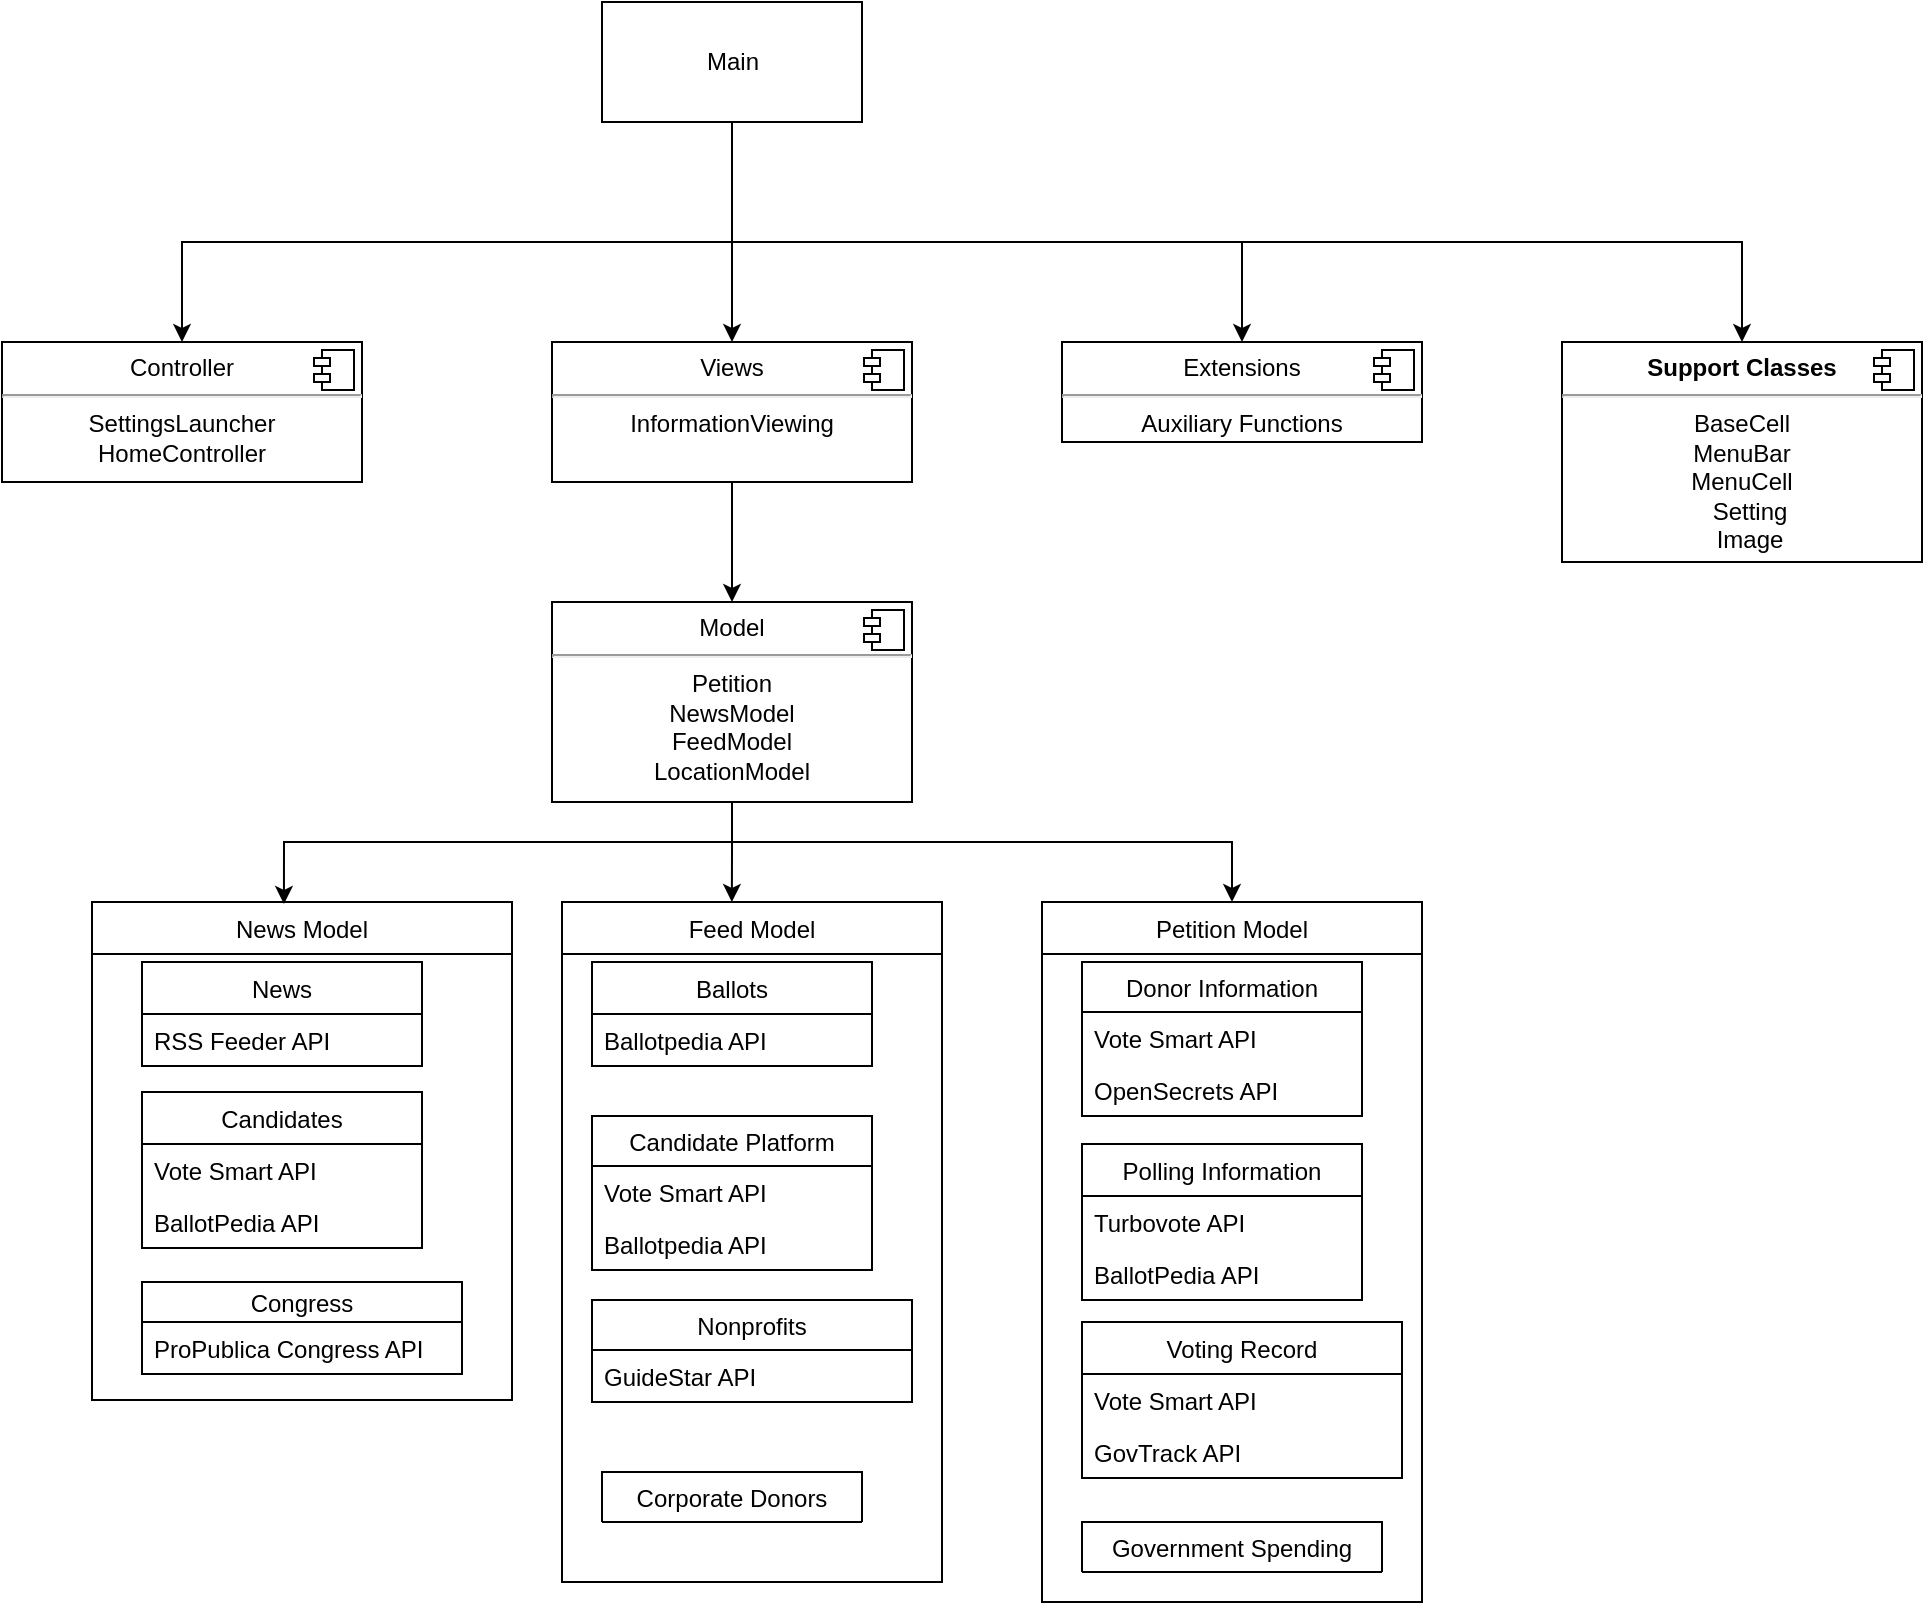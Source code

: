<mxfile version="13.1.3"><diagram id="NkviD_NyaZmuBU4l7A4_" name="Page-1"><mxGraphModel dx="2249" dy="794" grid="1" gridSize="10" guides="1" tooltips="1" connect="1" arrows="1" fold="1" page="1" pageScale="1" pageWidth="827" pageHeight="1169" math="0" shadow="0"><root><mxCell id="0"/><mxCell id="1" parent="0"/><mxCell id="jcsFHm5LUmrDVO-H5EFJ-49" style="edgeStyle=orthogonalEdgeStyle;rounded=0;orthogonalLoop=1;jettySize=auto;html=1;" edge="1" parent="1" source="jcsFHm5LUmrDVO-H5EFJ-3" target="jcsFHm5LUmrDVO-H5EFJ-9"><mxGeometry relative="1" as="geometry"><Array as="points"><mxPoint x="-55" y="160"/><mxPoint x="-330" y="160"/></Array></mxGeometry></mxCell><mxCell id="jcsFHm5LUmrDVO-H5EFJ-50" style="edgeStyle=orthogonalEdgeStyle;rounded=0;orthogonalLoop=1;jettySize=auto;html=1;entryX=0.5;entryY=0;entryDx=0;entryDy=0;" edge="1" parent="1" source="jcsFHm5LUmrDVO-H5EFJ-3" target="jcsFHm5LUmrDVO-H5EFJ-46"><mxGeometry relative="1" as="geometry"><Array as="points"><mxPoint x="-55" y="170"/><mxPoint x="-55" y="170"/></Array></mxGeometry></mxCell><mxCell id="jcsFHm5LUmrDVO-H5EFJ-51" style="edgeStyle=orthogonalEdgeStyle;rounded=0;orthogonalLoop=1;jettySize=auto;html=1;" edge="1" parent="1" source="jcsFHm5LUmrDVO-H5EFJ-3" target="jcsFHm5LUmrDVO-H5EFJ-15"><mxGeometry relative="1" as="geometry"><Array as="points"><mxPoint x="-55" y="160"/><mxPoint x="200" y="160"/></Array></mxGeometry></mxCell><mxCell id="jcsFHm5LUmrDVO-H5EFJ-52" style="edgeStyle=orthogonalEdgeStyle;rounded=0;orthogonalLoop=1;jettySize=auto;html=1;" edge="1" parent="1" source="jcsFHm5LUmrDVO-H5EFJ-3" target="jcsFHm5LUmrDVO-H5EFJ-13"><mxGeometry relative="1" as="geometry"><Array as="points"><mxPoint x="-55" y="160"/><mxPoint x="450" y="160"/></Array></mxGeometry></mxCell><mxCell id="jcsFHm5LUmrDVO-H5EFJ-3" value="Main" style="html=1;" vertex="1" parent="1"><mxGeometry x="-120" y="40" width="130" height="60" as="geometry"/></mxCell><mxCell id="jcsFHm5LUmrDVO-H5EFJ-80" style="edgeStyle=orthogonalEdgeStyle;rounded=0;orthogonalLoop=1;jettySize=auto;html=1;exitX=0.5;exitY=1;exitDx=0;exitDy=0;entryX=0.457;entryY=0.004;entryDx=0;entryDy=0;entryPerimeter=0;" edge="1" parent="1" source="jcsFHm5LUmrDVO-H5EFJ-7" target="jcsFHm5LUmrDVO-H5EFJ-67"><mxGeometry relative="1" as="geometry"><Array as="points"><mxPoint x="-55" y="460"/><mxPoint x="-279" y="460"/></Array></mxGeometry></mxCell><mxCell id="jcsFHm5LUmrDVO-H5EFJ-81" style="edgeStyle=orthogonalEdgeStyle;rounded=0;orthogonalLoop=1;jettySize=auto;html=1;entryX=0.447;entryY=0;entryDx=0;entryDy=0;entryPerimeter=0;" edge="1" parent="1" source="jcsFHm5LUmrDVO-H5EFJ-7" target="jcsFHm5LUmrDVO-H5EFJ-71"><mxGeometry relative="1" as="geometry"/></mxCell><mxCell id="jcsFHm5LUmrDVO-H5EFJ-82" style="edgeStyle=orthogonalEdgeStyle;rounded=0;orthogonalLoop=1;jettySize=auto;html=1;" edge="1" parent="1" source="jcsFHm5LUmrDVO-H5EFJ-7" target="jcsFHm5LUmrDVO-H5EFJ-75"><mxGeometry relative="1" as="geometry"><Array as="points"><mxPoint x="-55" y="460"/><mxPoint x="195" y="460"/></Array></mxGeometry></mxCell><mxCell id="jcsFHm5LUmrDVO-H5EFJ-7" value="&lt;p style=&quot;text-align: center ; margin: 6px 0px 0px&quot;&gt;Model&lt;/p&gt;&lt;hr style=&quot;text-align: center&quot;&gt;&lt;div style=&quot;text-align: center&quot;&gt;Petition&lt;/div&gt;&lt;div style=&quot;text-align: center&quot;&gt;NewsModel&lt;/div&gt;&lt;div style=&quot;text-align: center&quot;&gt;FeedModel&lt;/div&gt;&lt;div style=&quot;text-align: center&quot;&gt;LocationModel&lt;br&gt;&lt;/div&gt;" style="align=left;overflow=fill;html=1;dropTarget=0;" vertex="1" parent="1"><mxGeometry x="-145" y="340" width="180" height="100" as="geometry"/></mxCell><mxCell id="jcsFHm5LUmrDVO-H5EFJ-8" value="" style="shape=component;jettyWidth=8;jettyHeight=4;" vertex="1" parent="jcsFHm5LUmrDVO-H5EFJ-7"><mxGeometry x="1" width="20" height="20" relative="1" as="geometry"><mxPoint x="-24" y="4" as="offset"/></mxGeometry></mxCell><mxCell id="jcsFHm5LUmrDVO-H5EFJ-9" value="&lt;p style=&quot;text-align: center ; margin: 6px 0px 0px&quot;&gt;Controller&lt;/p&gt;&lt;hr style=&quot;text-align: center&quot;&gt;&lt;div style=&quot;text-align: center&quot;&gt;SettingsLauncher&lt;/div&gt;&lt;div style=&quot;text-align: center&quot;&gt;HomeController&lt;br&gt;&lt;/div&gt;" style="align=left;overflow=fill;html=1;dropTarget=0;" vertex="1" parent="1"><mxGeometry x="-420" y="210" width="180" height="70" as="geometry"/></mxCell><mxCell id="jcsFHm5LUmrDVO-H5EFJ-10" value="" style="shape=component;jettyWidth=8;jettyHeight=4;" vertex="1" parent="jcsFHm5LUmrDVO-H5EFJ-9"><mxGeometry x="1" width="20" height="20" relative="1" as="geometry"><mxPoint x="-24" y="4" as="offset"/></mxGeometry></mxCell><mxCell id="jcsFHm5LUmrDVO-H5EFJ-13" value="&lt;p style=&quot;margin: 0px ; margin-top: 6px ; text-align: center&quot;&gt;&lt;b&gt;Support Classes&lt;br&gt;&lt;/b&gt;&lt;/p&gt;&lt;hr&gt;&lt;p style=&quot;margin: 0px ; margin-left: 8px&quot;&gt;&lt;/p&gt;&lt;div style=&quot;text-align: center&quot;&gt;&lt;span&gt;BaseCell&lt;/span&gt;&lt;/div&gt;&lt;div style=&quot;text-align: center&quot;&gt;&lt;span&gt;MenuBar&lt;/span&gt;&lt;/div&gt;&lt;div style=&quot;text-align: center&quot;&gt;&lt;span&gt;MenuCell&lt;/span&gt;&lt;/div&gt;&lt;p style=&quot;text-align: center ; margin: 0px 0px 0px 8px&quot;&gt;Setting&lt;/p&gt;&lt;p style=&quot;text-align: center ; margin: 0px 0px 0px 8px&quot;&gt;Image&lt;br&gt;&lt;/p&gt;&lt;p style=&quot;margin: 0px ; margin-left: 8px&quot;&gt;&lt;br&gt;&lt;/p&gt;" style="align=left;overflow=fill;html=1;dropTarget=0;" vertex="1" parent="1"><mxGeometry x="360" y="210" width="180" height="110" as="geometry"/></mxCell><mxCell id="jcsFHm5LUmrDVO-H5EFJ-14" value="" style="shape=component;jettyWidth=8;jettyHeight=4;" vertex="1" parent="jcsFHm5LUmrDVO-H5EFJ-13"><mxGeometry x="1" width="20" height="20" relative="1" as="geometry"><mxPoint x="-24" y="4" as="offset"/></mxGeometry></mxCell><mxCell id="jcsFHm5LUmrDVO-H5EFJ-15" value="&lt;p style=&quot;text-align: center ; margin: 6px 0px 0px&quot;&gt;Extensions&lt;/p&gt;&lt;hr style=&quot;text-align: center&quot;&gt;&lt;p style=&quot;margin: 0px ; margin-left: 8px&quot;&gt;&lt;/p&gt;&lt;div style=&quot;text-align: center&quot;&gt;&lt;span&gt;Auxiliary Functions&lt;/span&gt;&lt;/div&gt;&lt;div style=&quot;text-align: center&quot;&gt;&lt;span&gt;&amp;nbsp;&lt;/span&gt;&lt;/div&gt;&lt;br&gt;&lt;p&gt;&lt;/p&gt;" style="align=left;overflow=fill;html=1;dropTarget=0;" vertex="1" parent="1"><mxGeometry x="110" y="210" width="180" height="50" as="geometry"/></mxCell><mxCell id="jcsFHm5LUmrDVO-H5EFJ-16" value="" style="shape=component;jettyWidth=8;jettyHeight=4;" vertex="1" parent="jcsFHm5LUmrDVO-H5EFJ-15"><mxGeometry x="1" width="20" height="20" relative="1" as="geometry"><mxPoint x="-24" y="4" as="offset"/></mxGeometry></mxCell><mxCell id="jcsFHm5LUmrDVO-H5EFJ-53" style="edgeStyle=orthogonalEdgeStyle;rounded=0;orthogonalLoop=1;jettySize=auto;html=1;" edge="1" parent="1" source="jcsFHm5LUmrDVO-H5EFJ-46" target="jcsFHm5LUmrDVO-H5EFJ-7"><mxGeometry relative="1" as="geometry"/></mxCell><mxCell id="jcsFHm5LUmrDVO-H5EFJ-46" value="&lt;p style=&quot;text-align: center ; margin: 6px 0px 0px&quot;&gt;Views&lt;/p&gt;&lt;hr style=&quot;text-align: center&quot;&gt;&lt;div style=&quot;text-align: center&quot;&gt;InformationViewing&lt;/div&gt;" style="align=left;overflow=fill;html=1;dropTarget=0;" vertex="1" parent="1"><mxGeometry x="-145" y="210" width="180" height="70" as="geometry"/></mxCell><mxCell id="jcsFHm5LUmrDVO-H5EFJ-47" value="" style="shape=component;jettyWidth=8;jettyHeight=4;" vertex="1" parent="jcsFHm5LUmrDVO-H5EFJ-46"><mxGeometry x="1" width="20" height="20" relative="1" as="geometry"><mxPoint x="-24" y="4" as="offset"/></mxGeometry></mxCell><mxCell id="jcsFHm5LUmrDVO-H5EFJ-17" value="News" style="swimlane;fontStyle=0;childLayout=stackLayout;horizontal=1;startSize=26;fillColor=none;horizontalStack=0;resizeParent=1;resizeParentMax=0;resizeLast=0;collapsible=1;marginBottom=0;" vertex="1" parent="1"><mxGeometry x="-350" y="520" width="140" height="52" as="geometry"><mxRectangle x="-350" y="520" width="60" height="26" as="alternateBounds"/></mxGeometry></mxCell><mxCell id="jcsFHm5LUmrDVO-H5EFJ-18" value="RSS Feeder API" style="text;strokeColor=none;fillColor=none;align=left;verticalAlign=top;spacingLeft=4;spacingRight=4;overflow=hidden;rotatable=0;points=[[0,0.5],[1,0.5]];portConstraint=eastwest;" vertex="1" parent="jcsFHm5LUmrDVO-H5EFJ-17"><mxGeometry y="26" width="140" height="26" as="geometry"/></mxCell><mxCell id="jcsFHm5LUmrDVO-H5EFJ-23" value="Candidates" style="swimlane;fontStyle=0;childLayout=stackLayout;horizontal=1;startSize=26;fillColor=none;horizontalStack=0;resizeParent=1;resizeParentMax=0;resizeLast=0;collapsible=1;marginBottom=0;" vertex="1" parent="1"><mxGeometry x="-350" y="585" width="140" height="78" as="geometry"><mxRectangle x="-350" y="585" width="90" height="26" as="alternateBounds"/></mxGeometry></mxCell><mxCell id="jcsFHm5LUmrDVO-H5EFJ-24" value="Vote Smart API" style="text;strokeColor=none;fillColor=none;align=left;verticalAlign=top;spacingLeft=4;spacingRight=4;overflow=hidden;rotatable=0;points=[[0,0.5],[1,0.5]];portConstraint=eastwest;" vertex="1" parent="jcsFHm5LUmrDVO-H5EFJ-23"><mxGeometry y="26" width="140" height="26" as="geometry"/></mxCell><mxCell id="jcsFHm5LUmrDVO-H5EFJ-25" value="BallotPedia API" style="text;strokeColor=none;fillColor=none;align=left;verticalAlign=top;spacingLeft=4;spacingRight=4;overflow=hidden;rotatable=0;points=[[0,0.5],[1,0.5]];portConstraint=eastwest;" vertex="1" parent="jcsFHm5LUmrDVO-H5EFJ-23"><mxGeometry y="52" width="140" height="26" as="geometry"/></mxCell><mxCell id="jcsFHm5LUmrDVO-H5EFJ-21" value="Congress" style="swimlane;fontStyle=0;childLayout=stackLayout;horizontal=1;startSize=20;fillColor=none;horizontalStack=0;resizeParent=1;resizeParentMax=0;resizeLast=0;collapsible=1;marginBottom=0;" vertex="1" parent="1"><mxGeometry x="-350" y="680" width="160" height="46" as="geometry"><mxRectangle x="-350" y="700" width="80" height="26" as="alternateBounds"/></mxGeometry></mxCell><mxCell id="jcsFHm5LUmrDVO-H5EFJ-22" value="ProPublica Congress API" style="text;strokeColor=none;fillColor=none;align=left;verticalAlign=top;spacingLeft=4;spacingRight=4;overflow=hidden;rotatable=0;points=[[0,0.5],[1,0.5]];portConstraint=eastwest;" vertex="1" parent="jcsFHm5LUmrDVO-H5EFJ-21"><mxGeometry y="20" width="160" height="26" as="geometry"/></mxCell><mxCell id="jcsFHm5LUmrDVO-H5EFJ-40" value="Government Spending" style="swimlane;fontStyle=0;childLayout=stackLayout;horizontal=1;startSize=25;fillColor=none;horizontalStack=0;resizeParent=1;resizeParentMax=0;resizeLast=0;collapsible=1;marginBottom=0;" vertex="1" collapsed="1" parent="1"><mxGeometry x="120" y="800" width="150" height="25" as="geometry"><mxRectangle x="120" y="805" width="200" height="20" as="alternateBounds"/></mxGeometry></mxCell><mxCell id="jcsFHm5LUmrDVO-H5EFJ-26" value="Polling Information" style="swimlane;fontStyle=0;childLayout=stackLayout;horizontal=1;startSize=26;fillColor=none;horizontalStack=0;resizeParent=1;resizeParentMax=0;resizeLast=0;collapsible=1;marginBottom=0;" vertex="1" parent="1"><mxGeometry x="120" y="611" width="140" height="78" as="geometry"><mxRectangle x="125" y="611" width="130" height="26" as="alternateBounds"/></mxGeometry></mxCell><mxCell id="jcsFHm5LUmrDVO-H5EFJ-27" value="Turbovote API" style="text;strokeColor=none;fillColor=none;align=left;verticalAlign=top;spacingLeft=4;spacingRight=4;overflow=hidden;rotatable=0;points=[[0,0.5],[1,0.5]];portConstraint=eastwest;" vertex="1" parent="jcsFHm5LUmrDVO-H5EFJ-26"><mxGeometry y="26" width="140" height="26" as="geometry"/></mxCell><mxCell id="jcsFHm5LUmrDVO-H5EFJ-28" value="BallotPedia API" style="text;strokeColor=none;fillColor=none;align=left;verticalAlign=top;spacingLeft=4;spacingRight=4;overflow=hidden;rotatable=0;points=[[0,0.5],[1,0.5]];portConstraint=eastwest;" vertex="1" parent="jcsFHm5LUmrDVO-H5EFJ-26"><mxGeometry y="52" width="140" height="26" as="geometry"/></mxCell><mxCell id="jcsFHm5LUmrDVO-H5EFJ-29" value="Voting Record" style="swimlane;fontStyle=0;childLayout=stackLayout;horizontal=1;startSize=26;fillColor=none;horizontalStack=0;resizeParent=1;resizeParentMax=0;resizeLast=0;collapsible=1;marginBottom=0;" vertex="1" parent="1"><mxGeometry x="120" y="700" width="160" height="78" as="geometry"><mxRectangle x="125" y="712.5" width="110" height="26" as="alternateBounds"/></mxGeometry></mxCell><mxCell id="jcsFHm5LUmrDVO-H5EFJ-30" value="Vote Smart API" style="text;strokeColor=none;fillColor=none;align=left;verticalAlign=top;spacingLeft=4;spacingRight=4;overflow=hidden;rotatable=0;points=[[0,0.5],[1,0.5]];portConstraint=eastwest;" vertex="1" parent="jcsFHm5LUmrDVO-H5EFJ-29"><mxGeometry y="26" width="160" height="26" as="geometry"/></mxCell><mxCell id="jcsFHm5LUmrDVO-H5EFJ-31" value="GovTrack API" style="text;strokeColor=none;fillColor=none;align=left;verticalAlign=top;spacingLeft=4;spacingRight=4;overflow=hidden;rotatable=0;points=[[0,0.5],[1,0.5]];portConstraint=eastwest;" vertex="1" parent="jcsFHm5LUmrDVO-H5EFJ-29"><mxGeometry y="52" width="160" height="26" as="geometry"/></mxCell><mxCell id="jcsFHm5LUmrDVO-H5EFJ-67" value="News Model" style="swimlane;fontStyle=0;childLayout=stackLayout;horizontal=1;startSize=26;fillColor=none;horizontalStack=0;resizeParent=1;resizeParentMax=0;resizeLast=0;collapsible=1;marginBottom=0;" vertex="1" parent="1"><mxGeometry x="-375" y="490" width="210" height="249" as="geometry"/></mxCell><mxCell id="jcsFHm5LUmrDVO-H5EFJ-35" value="Donor Information" style="swimlane;fontStyle=0;childLayout=stackLayout;horizontal=1;startSize=25;fillColor=none;horizontalStack=0;resizeParent=1;resizeParentMax=0;resizeLast=0;collapsible=1;marginBottom=0;" vertex="1" parent="1"><mxGeometry x="120" y="520" width="140" height="77" as="geometry"><mxRectangle x="120" y="521" width="130" height="25" as="alternateBounds"/></mxGeometry></mxCell><mxCell id="jcsFHm5LUmrDVO-H5EFJ-36" value="Vote Smart API" style="text;strokeColor=none;fillColor=none;align=left;verticalAlign=top;spacingLeft=4;spacingRight=4;overflow=hidden;rotatable=0;points=[[0,0.5],[1,0.5]];portConstraint=eastwest;" vertex="1" parent="jcsFHm5LUmrDVO-H5EFJ-35"><mxGeometry y="25" width="140" height="26" as="geometry"/></mxCell><mxCell id="jcsFHm5LUmrDVO-H5EFJ-37" value="OpenSecrets API" style="text;strokeColor=none;fillColor=none;align=left;verticalAlign=top;spacingLeft=4;spacingRight=4;overflow=hidden;rotatable=0;points=[[0,0.5],[1,0.5]];portConstraint=eastwest;" vertex="1" parent="jcsFHm5LUmrDVO-H5EFJ-35"><mxGeometry y="51" width="140" height="26" as="geometry"/></mxCell><mxCell id="jcsFHm5LUmrDVO-H5EFJ-71" value="Feed Model" style="swimlane;fontStyle=0;childLayout=stackLayout;horizontal=1;startSize=26;fillColor=none;horizontalStack=0;resizeParent=1;resizeParentMax=0;resizeLast=0;collapsible=1;marginBottom=0;" vertex="1" parent="1"><mxGeometry x="-140" y="490" width="190" height="340" as="geometry"/></mxCell><mxCell id="jcsFHm5LUmrDVO-H5EFJ-42" value="Corporate Donors" style="swimlane;fontStyle=0;childLayout=stackLayout;horizontal=1;startSize=25;fillColor=none;horizontalStack=0;resizeParent=1;resizeParentMax=0;resizeLast=0;collapsible=1;marginBottom=0;" vertex="1" collapsed="1" parent="1"><mxGeometry x="-120" y="775" width="130" height="25" as="geometry"><mxRectangle x="-120" y="780" width="230" height="20" as="alternateBounds"/></mxGeometry></mxCell><mxCell id="jcsFHm5LUmrDVO-H5EFJ-38" value="Nonprofits" style="swimlane;fontStyle=0;childLayout=stackLayout;horizontal=1;startSize=25;fillColor=none;horizontalStack=0;resizeParent=1;resizeParentMax=0;resizeLast=0;collapsible=1;marginBottom=0;" vertex="1" parent="1"><mxGeometry x="-125" y="689" width="160" height="51" as="geometry"><mxRectangle x="-120" y="710" width="90" height="25" as="alternateBounds"/></mxGeometry></mxCell><mxCell id="jcsFHm5LUmrDVO-H5EFJ-39" value="GuideStar API" style="text;strokeColor=none;fillColor=none;align=left;verticalAlign=top;spacingLeft=4;spacingRight=4;overflow=hidden;rotatable=0;points=[[0,0.5],[1,0.5]];portConstraint=eastwest;" vertex="1" parent="jcsFHm5LUmrDVO-H5EFJ-38"><mxGeometry y="25" width="160" height="26" as="geometry"/></mxCell><mxCell id="jcsFHm5LUmrDVO-H5EFJ-32" value="Candidate Platform" style="swimlane;fontStyle=0;childLayout=stackLayout;horizontal=1;startSize=25;fillColor=none;horizontalStack=0;resizeParent=1;resizeParentMax=0;resizeLast=0;collapsible=1;marginBottom=0;" vertex="1" parent="1"><mxGeometry x="-125" y="597" width="140" height="77" as="geometry"><mxRectangle x="-120" y="601" width="140" height="25" as="alternateBounds"/></mxGeometry></mxCell><mxCell id="jcsFHm5LUmrDVO-H5EFJ-33" value="Vote Smart API" style="text;strokeColor=none;fillColor=none;align=left;verticalAlign=top;spacingLeft=4;spacingRight=4;overflow=hidden;rotatable=0;points=[[0,0.5],[1,0.5]];portConstraint=eastwest;" vertex="1" parent="jcsFHm5LUmrDVO-H5EFJ-32"><mxGeometry y="25" width="140" height="26" as="geometry"/></mxCell><mxCell id="jcsFHm5LUmrDVO-H5EFJ-34" value="Ballotpedia API" style="text;strokeColor=none;fillColor=none;align=left;verticalAlign=top;spacingLeft=4;spacingRight=4;overflow=hidden;rotatable=0;points=[[0,0.5],[1,0.5]];portConstraint=eastwest;" vertex="1" parent="jcsFHm5LUmrDVO-H5EFJ-32"><mxGeometry y="51" width="140" height="26" as="geometry"/></mxCell><mxCell id="jcsFHm5LUmrDVO-H5EFJ-19" value="Ballots" style="swimlane;fontStyle=0;childLayout=stackLayout;horizontal=1;startSize=26;fillColor=none;horizontalStack=0;resizeParent=1;resizeParentMax=0;resizeLast=0;collapsible=1;marginBottom=0;" vertex="1" parent="1"><mxGeometry x="-125" y="520" width="140" height="52" as="geometry"><mxRectangle x="-125" y="520" width="70" height="26" as="alternateBounds"/></mxGeometry></mxCell><mxCell id="jcsFHm5LUmrDVO-H5EFJ-20" value="Ballotpedia API" style="text;strokeColor=none;fillColor=none;align=left;verticalAlign=top;spacingLeft=4;spacingRight=4;overflow=hidden;rotatable=0;points=[[0,0.5],[1,0.5]];portConstraint=eastwest;" vertex="1" parent="jcsFHm5LUmrDVO-H5EFJ-19"><mxGeometry y="26" width="140" height="26" as="geometry"/></mxCell><mxCell id="jcsFHm5LUmrDVO-H5EFJ-75" value="Petition Model" style="swimlane;fontStyle=0;childLayout=stackLayout;horizontal=1;startSize=26;fillColor=none;horizontalStack=0;resizeParent=1;resizeParentMax=0;resizeLast=0;collapsible=1;marginBottom=0;" vertex="1" parent="1"><mxGeometry x="100" y="490" width="190" height="350" as="geometry"/></mxCell></root></mxGraphModel></diagram></mxfile>